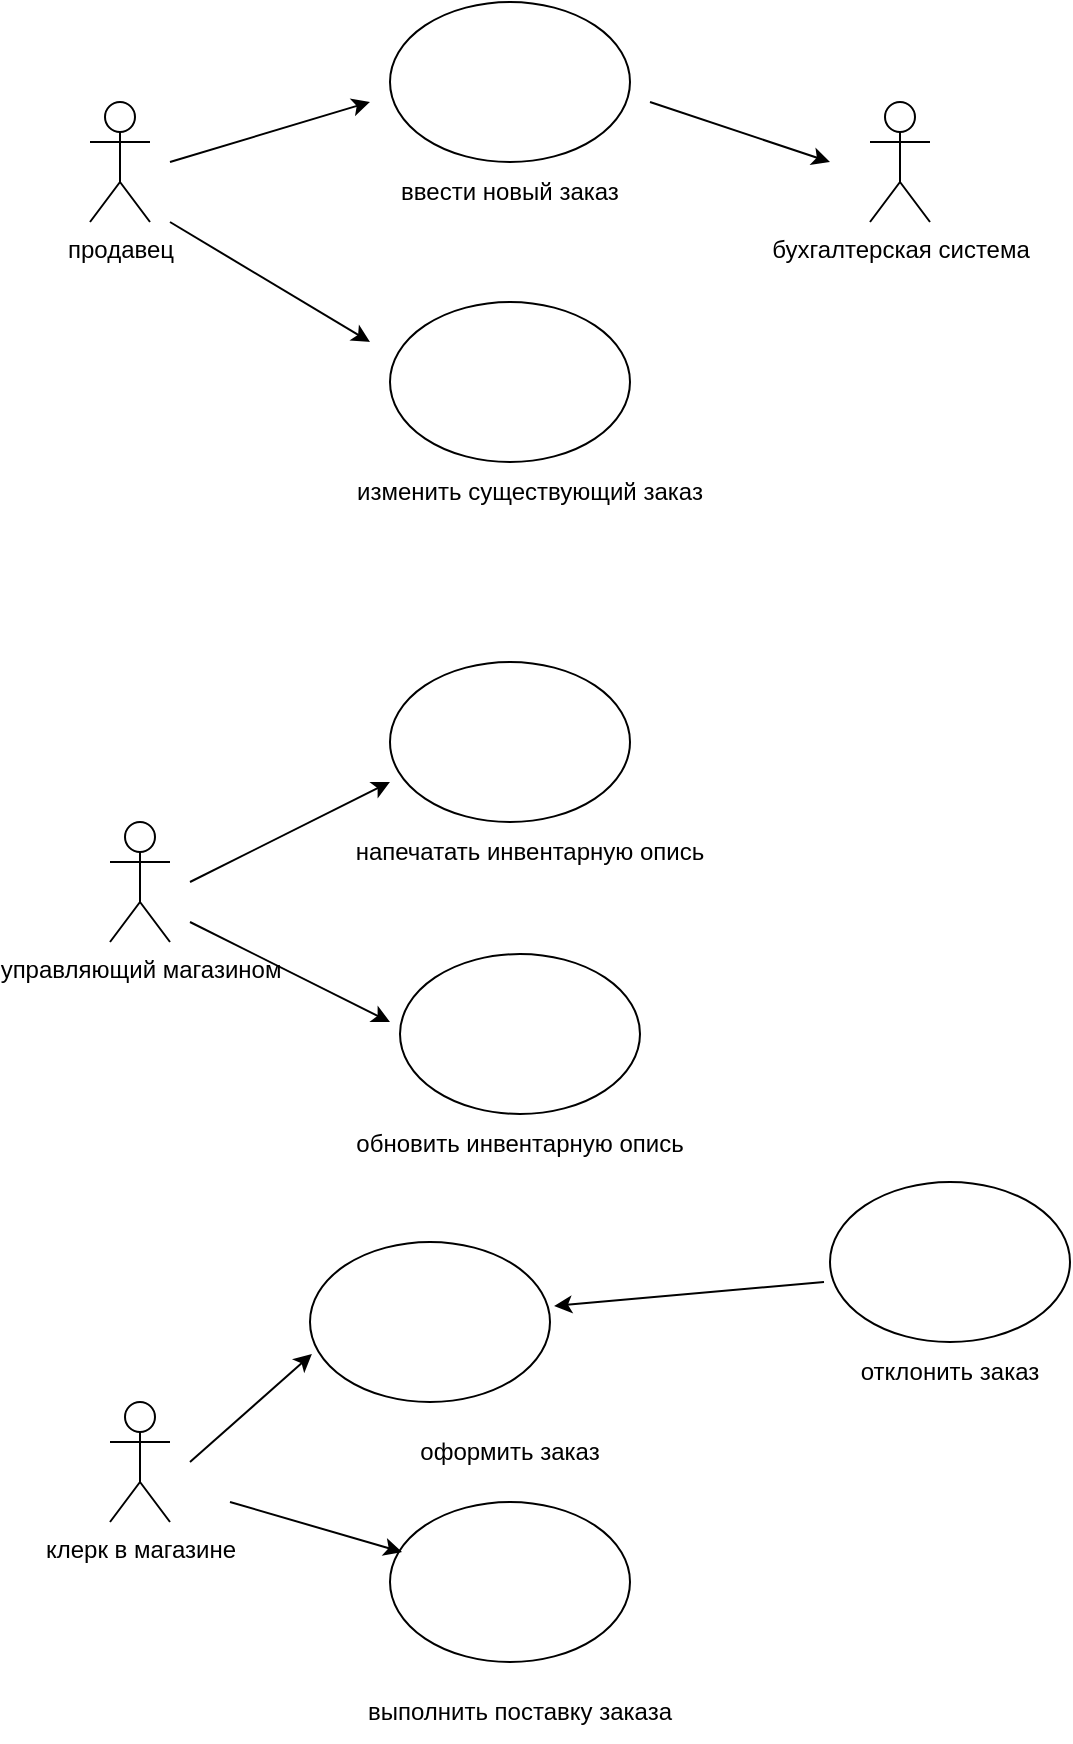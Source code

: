 <mxfile version="20.4.0" type="github" pages="2">
  <diagram name="Page-1" id="e7e014a7-5840-1c2e-5031-d8a46d1fe8dd">
    <mxGraphModel dx="1380" dy="762" grid="1" gridSize="10" guides="1" tooltips="1" connect="1" arrows="1" fold="1" page="1" pageScale="1" pageWidth="2336" pageHeight="1654" background="none" math="0" shadow="0">
      <root>
        <mxCell id="0" />
        <mxCell id="1" parent="0" />
        <mxCell id="MdyELVImYBaChDlTUYfh-43" value="продавец" style="shape=umlActor;verticalLabelPosition=bottom;verticalAlign=top;html=1;outlineConnect=0;fontFamily=Helvetica;" vertex="1" parent="1">
          <mxGeometry x="370" y="320" width="30" height="60" as="geometry" />
        </mxCell>
        <mxCell id="MdyELVImYBaChDlTUYfh-44" value="бухгалтерская система" style="shape=umlActor;verticalLabelPosition=bottom;verticalAlign=top;html=1;outlineConnect=0;" vertex="1" parent="1">
          <mxGeometry x="760" y="320" width="30" height="60" as="geometry" />
        </mxCell>
        <mxCell id="MdyELVImYBaChDlTUYfh-48" value="" style="endArrow=classic;html=1;rounded=0;" edge="1" parent="1">
          <mxGeometry width="50" height="50" relative="1" as="geometry">
            <mxPoint x="410" y="350" as="sourcePoint" />
            <mxPoint x="510" y="320" as="targetPoint" />
          </mxGeometry>
        </mxCell>
        <mxCell id="MdyELVImYBaChDlTUYfh-50" value="" style="endArrow=classic;html=1;rounded=0;" edge="1" parent="1">
          <mxGeometry width="50" height="50" relative="1" as="geometry">
            <mxPoint x="650" y="320" as="sourcePoint" />
            <mxPoint x="740" y="350" as="targetPoint" />
          </mxGeometry>
        </mxCell>
        <mxCell id="MdyELVImYBaChDlTUYfh-53" value="" style="ellipse;whiteSpace=wrap;html=1;" vertex="1" parent="1">
          <mxGeometry x="520" y="420" width="120" height="80" as="geometry" />
        </mxCell>
        <mxCell id="MdyELVImYBaChDlTUYfh-54" value="" style="endArrow=classic;html=1;rounded=0;" edge="1" parent="1">
          <mxGeometry width="50" height="50" relative="1" as="geometry">
            <mxPoint x="410" y="380" as="sourcePoint" />
            <mxPoint x="510" y="440" as="targetPoint" />
          </mxGeometry>
        </mxCell>
        <mxCell id="MdyELVImYBaChDlTUYfh-56" value="" style="group" vertex="1" connectable="0" parent="1">
          <mxGeometry x="520" y="270" width="120" height="110" as="geometry" />
        </mxCell>
        <mxCell id="MdyELVImYBaChDlTUYfh-42" value="" style="ellipse;whiteSpace=wrap;html=1;" vertex="1" parent="MdyELVImYBaChDlTUYfh-56">
          <mxGeometry width="120" height="80" as="geometry" />
        </mxCell>
        <mxCell id="MdyELVImYBaChDlTUYfh-55" value="ввести новый заказ" style="text;html=1;strokeColor=none;fillColor=none;align=center;verticalAlign=middle;whiteSpace=wrap;rounded=0;" vertex="1" parent="MdyELVImYBaChDlTUYfh-56">
          <mxGeometry y="80" width="120" height="30" as="geometry" />
        </mxCell>
        <mxCell id="MdyELVImYBaChDlTUYfh-60" value="изменить существующий заказ" style="text;html=1;strokeColor=none;fillColor=none;align=center;verticalAlign=middle;whiteSpace=wrap;rounded=0;" vertex="1" parent="1">
          <mxGeometry x="490" y="500" width="200" height="30" as="geometry" />
        </mxCell>
        <mxCell id="MdyELVImYBaChDlTUYfh-62" value="управляющий магазином" style="shape=umlActor;verticalLabelPosition=bottom;verticalAlign=top;html=1;outlineConnect=0;fontFamily=Helvetica;" vertex="1" parent="1">
          <mxGeometry x="380" y="680" width="30" height="60" as="geometry" />
        </mxCell>
        <mxCell id="MdyELVImYBaChDlTUYfh-63" value="" style="ellipse;whiteSpace=wrap;html=1;" vertex="1" parent="1">
          <mxGeometry x="520" y="600" width="120" height="80" as="geometry" />
        </mxCell>
        <mxCell id="MdyELVImYBaChDlTUYfh-64" value="" style="ellipse;whiteSpace=wrap;html=1;fontFamily=Helvetica;" vertex="1" parent="1">
          <mxGeometry x="525" y="746" width="120" height="80" as="geometry" />
        </mxCell>
        <mxCell id="MdyELVImYBaChDlTUYfh-65" value="напечатать инвентарную опись" style="text;html=1;strokeColor=none;fillColor=none;align=center;verticalAlign=middle;whiteSpace=wrap;rounded=0;fontFamily=Helvetica;" vertex="1" parent="1">
          <mxGeometry x="500" y="680" width="180" height="30" as="geometry" />
        </mxCell>
        <mxCell id="MdyELVImYBaChDlTUYfh-66" value="обновить инвентарную опись" style="text;html=1;strokeColor=none;fillColor=none;align=center;verticalAlign=middle;whiteSpace=wrap;rounded=0;fontFamily=Helvetica;" vertex="1" parent="1">
          <mxGeometry x="500" y="826" width="170" height="30" as="geometry" />
        </mxCell>
        <mxCell id="MdyELVImYBaChDlTUYfh-68" value="" style="endArrow=classic;html=1;rounded=0;fontFamily=Helvetica;" edge="1" parent="1">
          <mxGeometry width="50" height="50" relative="1" as="geometry">
            <mxPoint x="420" y="710" as="sourcePoint" />
            <mxPoint x="520" y="660" as="targetPoint" />
          </mxGeometry>
        </mxCell>
        <mxCell id="MdyELVImYBaChDlTUYfh-69" value="" style="endArrow=classic;html=1;rounded=0;fontFamily=Helvetica;" edge="1" parent="1">
          <mxGeometry width="50" height="50" relative="1" as="geometry">
            <mxPoint x="420" y="730" as="sourcePoint" />
            <mxPoint x="520" y="780" as="targetPoint" />
          </mxGeometry>
        </mxCell>
        <mxCell id="MdyELVImYBaChDlTUYfh-70" value="" style="ellipse;whiteSpace=wrap;html=1;fontFamily=Helvetica;" vertex="1" parent="1">
          <mxGeometry x="480" y="890" width="120" height="80" as="geometry" />
        </mxCell>
        <mxCell id="MdyELVImYBaChDlTUYfh-71" value="" style="ellipse;whiteSpace=wrap;html=1;fontFamily=Helvetica;" vertex="1" parent="1">
          <mxGeometry x="740" y="860" width="120" height="80" as="geometry" />
        </mxCell>
        <mxCell id="MdyELVImYBaChDlTUYfh-72" value="" style="ellipse;whiteSpace=wrap;html=1;fontFamily=Helvetica;" vertex="1" parent="1">
          <mxGeometry x="520" y="1020" width="120" height="80" as="geometry" />
        </mxCell>
        <mxCell id="MdyELVImYBaChDlTUYfh-73" value="клерк в магазине" style="shape=umlActor;verticalLabelPosition=bottom;verticalAlign=top;html=1;outlineConnect=0;fontFamily=Helvetica;" vertex="1" parent="1">
          <mxGeometry x="380" y="970" width="30" height="60" as="geometry" />
        </mxCell>
        <mxCell id="MdyELVImYBaChDlTUYfh-74" value="оформить заказ" style="text;html=1;strokeColor=none;fillColor=none;align=center;verticalAlign=middle;whiteSpace=wrap;rounded=0;fontFamily=Helvetica;" vertex="1" parent="1">
          <mxGeometry x="530" y="980" width="100" height="30" as="geometry" />
        </mxCell>
        <mxCell id="MdyELVImYBaChDlTUYfh-75" value="отклонить заказ" style="text;html=1;strokeColor=none;fillColor=none;align=center;verticalAlign=middle;whiteSpace=wrap;rounded=0;fontFamily=Helvetica;" vertex="1" parent="1">
          <mxGeometry x="750" y="940" width="100" height="30" as="geometry" />
        </mxCell>
        <mxCell id="MdyELVImYBaChDlTUYfh-76" value="выполнить поставку заказа" style="text;html=1;strokeColor=none;fillColor=none;align=center;verticalAlign=middle;whiteSpace=wrap;rounded=0;fontFamily=Helvetica;" vertex="1" parent="1">
          <mxGeometry x="500" y="1110" width="170" height="30" as="geometry" />
        </mxCell>
        <mxCell id="MdyELVImYBaChDlTUYfh-77" value="" style="endArrow=classic;html=1;rounded=0;fontFamily=Helvetica;entryX=0.008;entryY=0.7;entryDx=0;entryDy=0;entryPerimeter=0;" edge="1" parent="1" target="MdyELVImYBaChDlTUYfh-70">
          <mxGeometry width="50" height="50" relative="1" as="geometry">
            <mxPoint x="420" y="1000" as="sourcePoint" />
            <mxPoint x="510" y="960" as="targetPoint" />
          </mxGeometry>
        </mxCell>
        <mxCell id="MdyELVImYBaChDlTUYfh-78" value="" style="endArrow=classic;html=1;rounded=0;fontFamily=Helvetica;entryX=0.05;entryY=0.313;entryDx=0;entryDy=0;entryPerimeter=0;" edge="1" parent="1" target="MdyELVImYBaChDlTUYfh-72">
          <mxGeometry width="50" height="50" relative="1" as="geometry">
            <mxPoint x="440" y="1020" as="sourcePoint" />
            <mxPoint x="510" y="1050" as="targetPoint" />
          </mxGeometry>
        </mxCell>
        <mxCell id="MdyELVImYBaChDlTUYfh-79" value="" style="endArrow=classic;html=1;rounded=0;fontFamily=Helvetica;entryX=1.017;entryY=0.4;entryDx=0;entryDy=0;entryPerimeter=0;exitX=-0.025;exitY=0.625;exitDx=0;exitDy=0;exitPerimeter=0;" edge="1" parent="1" source="MdyELVImYBaChDlTUYfh-71" target="MdyELVImYBaChDlTUYfh-70">
          <mxGeometry width="50" height="50" relative="1" as="geometry">
            <mxPoint x="730" y="910" as="sourcePoint" />
            <mxPoint x="590" y="900" as="targetPoint" />
          </mxGeometry>
        </mxCell>
      </root>
    </mxGraphModel>
  </diagram>
  <diagram id="TZt0KZbuiwQ-uoSdi7Jp" name="Страница 2">
    <mxGraphModel dx="1380" dy="762" grid="1" gridSize="10" guides="1" tooltips="1" connect="1" arrows="1" fold="1" page="1" pageScale="1" pageWidth="2336" pageHeight="1654" math="0" shadow="0">
      <root>
        <mxCell id="0" />
        <mxCell id="1" parent="0" />
        <mxCell id="gA7hfmUc3e8WT1M9ngBF-1" value="продавец" style="shape=umlActor;verticalLabelPosition=bottom;verticalAlign=top;html=1;outlineConnect=0;fontFamily=Helvetica;" vertex="1" parent="1">
          <mxGeometry x="80" y="117.5" width="30" height="60" as="geometry" />
        </mxCell>
        <mxCell id="gA7hfmUc3e8WT1M9ngBF-2" value="" style="rounded=0;whiteSpace=wrap;html=1;fontFamily=Helvetica;" vertex="1" parent="1">
          <mxGeometry x="200" y="117.5" width="120" height="60" as="geometry" />
        </mxCell>
        <mxCell id="gA7hfmUc3e8WT1M9ngBF-3" value="выбор варианта заказа: выбор заказа" style="text;html=1;strokeColor=none;fillColor=none;align=center;verticalAlign=middle;whiteSpace=wrap;rounded=0;fontFamily=Helvetica;" vertex="1" parent="1">
          <mxGeometry x="210" y="127.5" width="100" height="40" as="geometry" />
        </mxCell>
        <mxCell id="gA7hfmUc3e8WT1M9ngBF-4" value="" style="rounded=0;whiteSpace=wrap;html=1;fontFamily=Helvetica;" vertex="1" parent="1">
          <mxGeometry x="440" y="120" width="120" height="60" as="geometry" />
        </mxCell>
        <mxCell id="gA7hfmUc3e8WT1M9ngBF-5" value="" style="rounded=0;whiteSpace=wrap;html=1;fontFamily=Helvetica;" vertex="1" parent="1">
          <mxGeometry x="680" y="120" width="120" height="60" as="geometry" />
        </mxCell>
        <mxCell id="gA7hfmUc3e8WT1M9ngBF-6" value="форма деталей заказа: заказ деталей" style="text;html=1;strokeColor=none;fillColor=none;align=center;verticalAlign=middle;whiteSpace=wrap;rounded=0;fontFamily=Helvetica;" vertex="1" parent="1">
          <mxGeometry x="455" y="130" width="90" height="40" as="geometry" />
        </mxCell>
        <mxCell id="gA7hfmUc3e8WT1M9ngBF-7" value="управляющий заказами:&lt;br&gt;Упр_заказами" style="text;html=1;strokeColor=none;fillColor=none;align=center;verticalAlign=middle;whiteSpace=wrap;rounded=0;fontFamily=Helvetica;" vertex="1" parent="1">
          <mxGeometry x="690" y="130" width="100" height="40" as="geometry" />
        </mxCell>
        <mxCell id="4fJtjzHt5b-KaEz6fRvZ-2" value="" style="endArrow=none;html=1;rounded=0;fontFamily=Helvetica;entryX=0.5;entryY=1;entryDx=0;entryDy=0;startArrow=none;" edge="1" parent="1" source="4fJtjzHt5b-KaEz6fRvZ-6" target="gA7hfmUc3e8WT1M9ngBF-2">
          <mxGeometry width="50" height="50" relative="1" as="geometry">
            <mxPoint x="380" y="760" as="sourcePoint" />
            <mxPoint x="400" y="180" as="targetPoint" />
          </mxGeometry>
        </mxCell>
        <mxCell id="4fJtjzHt5b-KaEz6fRvZ-3" value="" style="endArrow=none;html=1;rounded=0;fontFamily=Helvetica;entryX=0.5;entryY=1;entryDx=0;entryDy=0;startArrow=none;" edge="1" parent="1" source="4fJtjzHt5b-KaEz6fRvZ-13" target="gA7hfmUc3e8WT1M9ngBF-4">
          <mxGeometry width="50" height="50" relative="1" as="geometry">
            <mxPoint x="660" y="760" as="sourcePoint" />
            <mxPoint x="730" y="430" as="targetPoint" />
          </mxGeometry>
        </mxCell>
        <mxCell id="4fJtjzHt5b-KaEz6fRvZ-4" value="" style="endArrow=none;html=1;rounded=0;fontFamily=Helvetica;entryX=0.5;entryY=1;entryDx=0;entryDy=0;startArrow=none;" edge="1" parent="1" source="4fJtjzHt5b-KaEz6fRvZ-44" target="gA7hfmUc3e8WT1M9ngBF-5">
          <mxGeometry width="50" height="50" relative="1" as="geometry">
            <mxPoint x="740" y="1200" as="sourcePoint" />
            <mxPoint x="730" y="430" as="targetPoint" />
          </mxGeometry>
        </mxCell>
        <mxCell id="4fJtjzHt5b-KaEz6fRvZ-7" value="" style="endArrow=classic;html=1;rounded=0;fontFamily=Helvetica;exitX=1;exitY=0;exitDx=0;exitDy=0;entryX=0;entryY=0;entryDx=0;entryDy=0;" edge="1" parent="1" source="4fJtjzHt5b-KaEz6fRvZ-5" target="4fJtjzHt5b-KaEz6fRvZ-6">
          <mxGeometry width="50" height="50" relative="1" as="geometry">
            <mxPoint x="680" y="480" as="sourcePoint" />
            <mxPoint x="730" y="430" as="targetPoint" />
          </mxGeometry>
        </mxCell>
        <mxCell id="4fJtjzHt5b-KaEz6fRvZ-8" value="1. создать ()" style="text;html=1;strokeColor=none;fillColor=none;align=center;verticalAlign=middle;whiteSpace=wrap;rounded=0;fontFamily=Helvetica;" vertex="1" parent="1">
          <mxGeometry x="115" y="250" width="130" height="30" as="geometry" />
        </mxCell>
        <mxCell id="4fJtjzHt5b-KaEz6fRvZ-9" value="" style="endArrow=none;html=1;rounded=0;fontFamily=Helvetica;startArrow=none;" edge="1" parent="1">
          <mxGeometry width="50" height="50" relative="1" as="geometry">
            <mxPoint x="100" y="280" as="sourcePoint" />
            <mxPoint x="100" y="200" as="targetPoint" />
            <Array as="points" />
          </mxGeometry>
        </mxCell>
        <mxCell id="4fJtjzHt5b-KaEz6fRvZ-6" value="" style="rounded=0;whiteSpace=wrap;html=1;fontFamily=Helvetica;" vertex="1" parent="1">
          <mxGeometry x="250" y="280" width="20" height="40" as="geometry" />
        </mxCell>
        <mxCell id="4fJtjzHt5b-KaEz6fRvZ-10" value="" style="endArrow=none;html=1;rounded=0;fontFamily=Helvetica;entryX=0.5;entryY=1;entryDx=0;entryDy=0;startArrow=none;" edge="1" parent="1" source="4fJtjzHt5b-KaEz6fRvZ-12" target="4fJtjzHt5b-KaEz6fRvZ-6">
          <mxGeometry width="50" height="50" relative="1" as="geometry">
            <mxPoint x="380" y="760" as="sourcePoint" />
            <mxPoint x="380" y="180" as="targetPoint" />
          </mxGeometry>
        </mxCell>
        <mxCell id="4fJtjzHt5b-KaEz6fRvZ-5" value="" style="rounded=0;whiteSpace=wrap;html=1;fontFamily=Helvetica;" vertex="1" parent="1">
          <mxGeometry x="90" y="280" width="20" height="60" as="geometry" />
        </mxCell>
        <mxCell id="4fJtjzHt5b-KaEz6fRvZ-11" value="" style="endArrow=none;html=1;rounded=0;fontFamily=Helvetica;startArrow=none;" edge="1" parent="1" target="4fJtjzHt5b-KaEz6fRvZ-5">
          <mxGeometry width="50" height="50" relative="1" as="geometry">
            <mxPoint x="100" y="480" as="sourcePoint" />
            <mxPoint x="180" y="200" as="targetPoint" />
          </mxGeometry>
        </mxCell>
        <mxCell id="4fJtjzHt5b-KaEz6fRvZ-14" value="" style="endArrow=classic;html=1;rounded=0;fontFamily=Helvetica;exitX=1;exitY=0;exitDx=0;exitDy=0;entryX=0;entryY=0;entryDx=0;entryDy=0;" edge="1" parent="1" source="4fJtjzHt5b-KaEz6fRvZ-12" target="4fJtjzHt5b-KaEz6fRvZ-13">
          <mxGeometry width="50" height="50" relative="1" as="geometry">
            <mxPoint x="400" y="380" as="sourcePoint" />
            <mxPoint x="450" y="330" as="targetPoint" />
          </mxGeometry>
        </mxCell>
        <mxCell id="4fJtjzHt5b-KaEz6fRvZ-15" value="2. открыть ()" style="text;html=1;strokeColor=none;fillColor=none;align=center;verticalAlign=middle;whiteSpace=wrap;rounded=0;fontFamily=Helvetica;" vertex="1" parent="1">
          <mxGeometry x="340" y="330" width="110" height="30" as="geometry" />
        </mxCell>
        <mxCell id="4fJtjzHt5b-KaEz6fRvZ-12" value="" style="rounded=0;whiteSpace=wrap;html=1;fontFamily=Helvetica;" vertex="1" parent="1">
          <mxGeometry x="250" y="360" width="20" height="60" as="geometry" />
        </mxCell>
        <mxCell id="4fJtjzHt5b-KaEz6fRvZ-18" value="" style="endArrow=none;html=1;rounded=0;fontFamily=Helvetica;entryX=0.5;entryY=1;entryDx=0;entryDy=0;" edge="1" parent="1" target="4fJtjzHt5b-KaEz6fRvZ-12">
          <mxGeometry width="50" height="50" relative="1" as="geometry">
            <mxPoint x="260" y="1200" as="sourcePoint" />
            <mxPoint x="380" y="320" as="targetPoint" />
            <Array as="points">
              <mxPoint x="260" y="1320" />
              <mxPoint x="260" y="1200" />
            </Array>
          </mxGeometry>
        </mxCell>
        <mxCell id="4fJtjzHt5b-KaEz6fRvZ-13" value="" style="rounded=0;whiteSpace=wrap;html=1;fontFamily=Helvetica;" vertex="1" parent="1">
          <mxGeometry x="490" y="360" width="20" height="40" as="geometry" />
        </mxCell>
        <mxCell id="4fJtjzHt5b-KaEz6fRvZ-19" value="" style="endArrow=none;html=1;rounded=0;fontFamily=Helvetica;entryX=0.5;entryY=1;entryDx=0;entryDy=0;startArrow=none;" edge="1" parent="1" target="4fJtjzHt5b-KaEz6fRvZ-13">
          <mxGeometry width="50" height="50" relative="1" as="geometry">
            <mxPoint x="500" y="560" as="sourcePoint" />
            <mxPoint x="660" y="180" as="targetPoint" />
            <Array as="points">
              <mxPoint x="500" y="520" />
            </Array>
          </mxGeometry>
        </mxCell>
        <mxCell id="4fJtjzHt5b-KaEz6fRvZ-21" value="" style="endArrow=none;html=1;rounded=0;fontFamily=Helvetica;startArrow=none;" edge="1" parent="1" source="4fJtjzHt5b-KaEz6fRvZ-32">
          <mxGeometry width="50" height="50" relative="1" as="geometry">
            <mxPoint x="95" y="1180" as="sourcePoint" />
            <mxPoint x="100" y="480" as="targetPoint" />
          </mxGeometry>
        </mxCell>
        <mxCell id="4fJtjzHt5b-KaEz6fRvZ-25" value="" style="endArrow=classic;html=1;rounded=0;fontFamily=Helvetica;exitX=0.25;exitY=0;exitDx=0;exitDy=0;entryX=0;entryY=0;entryDx=0;entryDy=0;" edge="1" parent="1" source="JeUlA54AwHIkrFs78cri-16" target="4fJtjzHt5b-KaEz6fRvZ-24">
          <mxGeometry width="50" height="50" relative="1" as="geometry">
            <mxPoint x="110" y="480" as="sourcePoint" />
            <mxPoint x="730" y="400" as="targetPoint" />
          </mxGeometry>
        </mxCell>
        <mxCell id="4fJtjzHt5b-KaEz6fRvZ-26" value="3. ввести номер заказа, заказчика и число заказываемых предметов ()" style="text;html=1;strokeColor=none;fillColor=none;align=center;verticalAlign=middle;whiteSpace=wrap;rounded=0;fontFamily=Helvetica;" vertex="1" parent="1">
          <mxGeometry x="515" y="450" width="420" height="30" as="geometry" />
        </mxCell>
        <mxCell id="4fJtjzHt5b-KaEz6fRvZ-30" value="" style="endArrow=none;html=1;rounded=0;fontFamily=Helvetica;" edge="1" parent="1">
          <mxGeometry width="50" height="50" relative="1" as="geometry">
            <mxPoint x="660" y="760" as="sourcePoint" />
            <mxPoint x="660" y="760" as="targetPoint" />
            <Array as="points" />
          </mxGeometry>
        </mxCell>
        <mxCell id="4fJtjzHt5b-KaEz6fRvZ-31" value="" style="endArrow=none;html=1;rounded=0;fontFamily=Helvetica;startArrow=none;" edge="1" parent="1" source="4fJtjzHt5b-KaEz6fRvZ-33">
          <mxGeometry width="50" height="50" relative="1" as="geometry">
            <mxPoint x="660" y="630" as="sourcePoint" />
            <mxPoint x="500" y="560" as="targetPoint" />
          </mxGeometry>
        </mxCell>
        <mxCell id="4fJtjzHt5b-KaEz6fRvZ-34" value="" style="endArrow=classic;html=1;rounded=0;fontFamily=Helvetica;exitX=0.75;exitY=0;exitDx=0;exitDy=0;entryX=0;entryY=0;entryDx=0;entryDy=0;" edge="1" parent="1" source="4fJtjzHt5b-KaEz6fRvZ-32" target="4fJtjzHt5b-KaEz6fRvZ-33">
          <mxGeometry width="50" height="50" relative="1" as="geometry">
            <mxPoint x="680" y="640" as="sourcePoint" />
            <mxPoint x="390" y="600" as="targetPoint" />
          </mxGeometry>
        </mxCell>
        <mxCell id="4fJtjzHt5b-KaEz6fRvZ-37" value="4. сохранить заказ ()" style="text;html=1;strokeColor=none;fillColor=none;align=center;verticalAlign=middle;whiteSpace=wrap;rounded=0;fontFamily=Helvetica;" vertex="1" parent="1">
          <mxGeometry x="170" y="570" width="150" height="30" as="geometry" />
        </mxCell>
        <mxCell id="4fJtjzHt5b-KaEz6fRvZ-33" value="" style="rounded=0;whiteSpace=wrap;html=1;fontFamily=Helvetica;" vertex="1" parent="1">
          <mxGeometry x="490" y="600" width="20" height="40" as="geometry" />
        </mxCell>
        <mxCell id="4fJtjzHt5b-KaEz6fRvZ-41" value="" style="endArrow=none;html=1;rounded=0;fontFamily=Helvetica;exitX=0.5;exitY=1;exitDx=0;exitDy=0;startArrow=none;" edge="1" parent="1" source="4fJtjzHt5b-KaEz6fRvZ-43">
          <mxGeometry width="50" height="50" relative="1" as="geometry">
            <mxPoint x="680" y="630" as="sourcePoint" />
            <mxPoint x="500" y="1310" as="targetPoint" />
          </mxGeometry>
        </mxCell>
        <mxCell id="4fJtjzHt5b-KaEz6fRvZ-45" value="" style="endArrow=classic;html=1;rounded=0;fontFamily=Helvetica;exitX=1;exitY=0;exitDx=0;exitDy=0;entryX=0;entryY=0;entryDx=0;entryDy=0;" edge="1" parent="1" source="4fJtjzHt5b-KaEz6fRvZ-43" target="4fJtjzHt5b-KaEz6fRvZ-44">
          <mxGeometry width="50" height="50" relative="1" as="geometry">
            <mxPoint x="700" y="740" as="sourcePoint" />
            <mxPoint x="750" y="690" as="targetPoint" />
          </mxGeometry>
        </mxCell>
        <mxCell id="4fJtjzHt5b-KaEz6fRvZ-51" value="" style="endArrow=classic;html=1;rounded=0;fontFamily=Helvetica;exitX=1;exitY=0;exitDx=0;exitDy=0;entryX=0;entryY=0;entryDx=0;entryDy=0;" edge="1" parent="1" source="4fJtjzHt5b-KaEz6fRvZ-47" target="4fJtjzHt5b-KaEz6fRvZ-49">
          <mxGeometry width="50" height="50" relative="1" as="geometry">
            <mxPoint x="720" y="870" as="sourcePoint" />
            <mxPoint x="770" y="820" as="targetPoint" />
          </mxGeometry>
        </mxCell>
        <mxCell id="4fJtjzHt5b-KaEz6fRvZ-52" value="" style="endArrow=classic;html=1;rounded=0;fontFamily=Helvetica;exitX=1;exitY=0;exitDx=0;exitDy=0;entryX=0;entryY=0;entryDx=0;entryDy=0;" edge="1" parent="1" source="4fJtjzHt5b-KaEz6fRvZ-48" target="4fJtjzHt5b-KaEz6fRvZ-50">
          <mxGeometry width="50" height="50" relative="1" as="geometry">
            <mxPoint x="790" y="1010" as="sourcePoint" />
            <mxPoint x="840" y="960" as="targetPoint" />
          </mxGeometry>
        </mxCell>
        <mxCell id="4fJtjzHt5b-KaEz6fRvZ-53" value="6. создать новый заказ ()" style="text;html=1;strokeColor=none;fillColor=none;align=center;verticalAlign=middle;whiteSpace=wrap;rounded=0;fontFamily=Helvetica;" vertex="1" parent="1">
          <mxGeometry x="760" y="810" width="180" height="30" as="geometry" />
        </mxCell>
        <mxCell id="4fJtjzHt5b-KaEz6fRvZ-55" value="7.ввести номер заказа, заказчика и число заказываемых предметов ()" style="text;html=1;strokeColor=none;fillColor=none;align=center;verticalAlign=middle;whiteSpace=wrap;rounded=0;fontFamily=Helvetica;" vertex="1" parent="1">
          <mxGeometry x="740" y="930" width="230" height="30" as="geometry" />
        </mxCell>
        <mxCell id="JeUlA54AwHIkrFs78cri-1" value="" style="rounded=0;whiteSpace=wrap;html=1;fontFamily=Helvetica;" vertex="1" parent="1">
          <mxGeometry x="920" y="120" width="120" height="60" as="geometry" />
        </mxCell>
        <mxCell id="JeUlA54AwHIkrFs78cri-2" value="заказ №1234:&lt;br&gt;заказ" style="text;html=1;strokeColor=none;fillColor=none;align=center;verticalAlign=middle;whiteSpace=wrap;rounded=0;fontFamily=Helvetica;" vertex="1" parent="1">
          <mxGeometry x="935" y="130" width="90" height="35" as="geometry" />
        </mxCell>
        <mxCell id="JeUlA54AwHIkrFs78cri-3" value="" style="endArrow=none;html=1;rounded=0;fontFamily=Helvetica;entryX=0.5;entryY=1;entryDx=0;entryDy=0;startArrow=none;" edge="1" parent="1" source="4fJtjzHt5b-KaEz6fRvZ-24" target="JeUlA54AwHIkrFs78cri-1">
          <mxGeometry width="50" height="50" relative="1" as="geometry">
            <mxPoint x="980" y="1200" as="sourcePoint" />
            <mxPoint x="730" y="400" as="targetPoint" />
          </mxGeometry>
        </mxCell>
        <mxCell id="JeUlA54AwHIkrFs78cri-7" value="" style="rounded=0;whiteSpace=wrap;html=1;fontFamily=Helvetica;" vertex="1" parent="1">
          <mxGeometry x="1160" y="120" width="120" height="60" as="geometry" />
        </mxCell>
        <mxCell id="4fJtjzHt5b-KaEz6fRvZ-32" value="" style="rounded=0;whiteSpace=wrap;html=1;fontFamily=Helvetica;" vertex="1" parent="1">
          <mxGeometry x="90" y="600" width="20" height="60" as="geometry" />
        </mxCell>
        <mxCell id="JeUlA54AwHIkrFs78cri-11" value="" style="endArrow=none;html=1;rounded=0;fontFamily=Helvetica;" edge="1" parent="1" target="4fJtjzHt5b-KaEz6fRvZ-32">
          <mxGeometry width="50" height="50" relative="1" as="geometry">
            <mxPoint x="100" y="1320" as="sourcePoint" />
            <mxPoint x="95" y="540" as="targetPoint" />
          </mxGeometry>
        </mxCell>
        <mxCell id="JeUlA54AwHIkrFs78cri-12" value="управляющий транзакциями:&lt;br&gt;Упр_транзакциями" style="text;html=1;strokeColor=none;fillColor=none;align=center;verticalAlign=middle;whiteSpace=wrap;rounded=0;fontFamily=Helvetica;" vertex="1" parent="1">
          <mxGeometry x="1170" y="135" width="100" height="35" as="geometry" />
        </mxCell>
        <mxCell id="4fJtjzHt5b-KaEz6fRvZ-24" value="" style="rounded=0;whiteSpace=wrap;html=1;fontFamily=Helvetica;" vertex="1" parent="1">
          <mxGeometry x="970" y="480" width="20" height="40" as="geometry" />
        </mxCell>
        <mxCell id="JeUlA54AwHIkrFs78cri-13" value="" style="endArrow=none;html=1;rounded=0;fontFamily=Helvetica;entryX=0.5;entryY=1;entryDx=0;entryDy=0;startArrow=none;" edge="1" parent="1" source="4fJtjzHt5b-KaEz6fRvZ-49" target="4fJtjzHt5b-KaEz6fRvZ-24">
          <mxGeometry width="50" height="50" relative="1" as="geometry">
            <mxPoint x="980" y="1200" as="sourcePoint" />
            <mxPoint x="980" y="180" as="targetPoint" />
          </mxGeometry>
        </mxCell>
        <mxCell id="JeUlA54AwHIkrFs78cri-16" value="" style="rounded=0;whiteSpace=wrap;html=1;fontFamily=Helvetica;" vertex="1" parent="1">
          <mxGeometry x="490" y="480" width="20" height="60" as="geometry" />
        </mxCell>
        <mxCell id="4fJtjzHt5b-KaEz6fRvZ-43" value="" style="rounded=0;whiteSpace=wrap;html=1;fontFamily=Helvetica;" vertex="1" parent="1">
          <mxGeometry x="490" y="720" width="20" height="60" as="geometry" />
        </mxCell>
        <mxCell id="JeUlA54AwHIkrFs78cri-17" value="" style="endArrow=none;html=1;rounded=0;fontFamily=Helvetica;exitX=0.5;exitY=1;exitDx=0;exitDy=0;" edge="1" parent="1" source="4fJtjzHt5b-KaEz6fRvZ-33" target="4fJtjzHt5b-KaEz6fRvZ-43">
          <mxGeometry width="50" height="50" relative="1" as="geometry">
            <mxPoint x="500" y="640" as="sourcePoint" />
            <mxPoint x="500" y="1200" as="targetPoint" />
          </mxGeometry>
        </mxCell>
        <mxCell id="4fJtjzHt5b-KaEz6fRvZ-44" value="" style="rounded=0;whiteSpace=wrap;html=1;fontFamily=Helvetica;" vertex="1" parent="1">
          <mxGeometry x="730" y="720" width="20" height="40" as="geometry" />
        </mxCell>
        <mxCell id="JeUlA54AwHIkrFs78cri-18" value="" style="endArrow=none;html=1;rounded=0;fontFamily=Helvetica;entryX=0.5;entryY=1;entryDx=0;entryDy=0;startArrow=none;" edge="1" parent="1" source="4fJtjzHt5b-KaEz6fRvZ-47" target="4fJtjzHt5b-KaEz6fRvZ-44">
          <mxGeometry width="50" height="50" relative="1" as="geometry">
            <mxPoint x="740" y="1200" as="sourcePoint" />
            <mxPoint x="740" y="180" as="targetPoint" />
          </mxGeometry>
        </mxCell>
        <mxCell id="JeUlA54AwHIkrFs78cri-19" value="5. сохранить заказ ()" style="text;html=1;strokeColor=none;fillColor=none;align=center;verticalAlign=middle;whiteSpace=wrap;rounded=0;fontFamily=Helvetica;" vertex="1" parent="1">
          <mxGeometry x="540" y="690" width="140" height="30" as="geometry" />
        </mxCell>
        <mxCell id="JeUlA54AwHIkrFs78cri-20" value="" style="endArrow=none;html=1;rounded=0;fontFamily=Helvetica;entryX=0.5;entryY=1;entryDx=0;entryDy=0;startArrow=none;" edge="1" parent="1" source="JeUlA54AwHIkrFs78cri-30" target="JeUlA54AwHIkrFs78cri-7">
          <mxGeometry width="50" height="50" relative="1" as="geometry">
            <mxPoint x="1220" y="1320" as="sourcePoint" />
            <mxPoint x="1250" y="280" as="targetPoint" />
          </mxGeometry>
        </mxCell>
        <mxCell id="4fJtjzHt5b-KaEz6fRvZ-47" value="" style="rounded=0;whiteSpace=wrap;html=1;fontFamily=Helvetica;" vertex="1" parent="1">
          <mxGeometry x="730" y="840" width="20" height="60" as="geometry" />
        </mxCell>
        <mxCell id="JeUlA54AwHIkrFs78cri-21" value="" style="endArrow=none;html=1;rounded=0;fontFamily=Helvetica;entryX=0.5;entryY=1;entryDx=0;entryDy=0;startArrow=none;" edge="1" parent="1" source="4fJtjzHt5b-KaEz6fRvZ-48" target="4fJtjzHt5b-KaEz6fRvZ-47">
          <mxGeometry width="50" height="50" relative="1" as="geometry">
            <mxPoint x="740" y="1200" as="sourcePoint" />
            <mxPoint x="740" y="760" as="targetPoint" />
          </mxGeometry>
        </mxCell>
        <mxCell id="4fJtjzHt5b-KaEz6fRvZ-49" value="" style="rounded=0;whiteSpace=wrap;html=1;fontFamily=Helvetica;" vertex="1" parent="1">
          <mxGeometry x="970" y="840" width="20" height="40" as="geometry" />
        </mxCell>
        <mxCell id="JeUlA54AwHIkrFs78cri-22" value="" style="endArrow=none;html=1;rounded=0;fontFamily=Helvetica;entryX=0.5;entryY=1;entryDx=0;entryDy=0;startArrow=none;" edge="1" parent="1" source="4fJtjzHt5b-KaEz6fRvZ-50" target="4fJtjzHt5b-KaEz6fRvZ-49">
          <mxGeometry width="50" height="50" relative="1" as="geometry">
            <mxPoint x="980" y="1200" as="sourcePoint" />
            <mxPoint x="980" y="520" as="targetPoint" />
          </mxGeometry>
        </mxCell>
        <mxCell id="4fJtjzHt5b-KaEz6fRvZ-48" value="" style="rounded=0;whiteSpace=wrap;html=1;fontFamily=Helvetica;" vertex="1" parent="1">
          <mxGeometry x="730" y="960" width="20" height="60" as="geometry" />
        </mxCell>
        <mxCell id="JeUlA54AwHIkrFs78cri-23" value="" style="endArrow=none;html=1;rounded=0;fontFamily=Helvetica;entryX=0.5;entryY=1;entryDx=0;entryDy=0;" edge="1" parent="1" target="4fJtjzHt5b-KaEz6fRvZ-48">
          <mxGeometry width="50" height="50" relative="1" as="geometry">
            <mxPoint x="740" y="1320" as="sourcePoint" />
            <mxPoint x="740" y="900" as="targetPoint" />
          </mxGeometry>
        </mxCell>
        <mxCell id="4fJtjzHt5b-KaEz6fRvZ-50" value="" style="rounded=0;whiteSpace=wrap;html=1;fontFamily=Helvetica;" vertex="1" parent="1">
          <mxGeometry x="970" y="960" width="20" height="40" as="geometry" />
        </mxCell>
        <mxCell id="JeUlA54AwHIkrFs78cri-24" value="" style="endArrow=none;html=1;rounded=0;fontFamily=Helvetica;entryX=0.5;entryY=1;entryDx=0;entryDy=0;startArrow=none;" edge="1" parent="1" source="JeUlA54AwHIkrFs78cri-29" target="4fJtjzHt5b-KaEz6fRvZ-50">
          <mxGeometry width="50" height="50" relative="1" as="geometry">
            <mxPoint x="980" y="1320" as="sourcePoint" />
            <mxPoint x="980" y="880" as="targetPoint" />
          </mxGeometry>
        </mxCell>
        <mxCell id="JeUlA54AwHIkrFs78cri-25" value="" style="rounded=0;whiteSpace=wrap;html=1;fontFamily=Helvetica;" vertex="1" parent="1">
          <mxGeometry x="730" y="1080" width="20" height="60" as="geometry" />
        </mxCell>
        <mxCell id="JeUlA54AwHIkrFs78cri-26" value="" style="rounded=0;whiteSpace=wrap;html=1;fontFamily=Helvetica;" vertex="1" parent="1">
          <mxGeometry x="1210" y="1080" width="20" height="40" as="geometry" />
        </mxCell>
        <mxCell id="JeUlA54AwHIkrFs78cri-27" value="" style="endArrow=classic;html=1;rounded=0;fontFamily=Helvetica;exitX=1;exitY=0;exitDx=0;exitDy=0;entryX=0;entryY=0;entryDx=0;entryDy=0;" edge="1" parent="1" source="JeUlA54AwHIkrFs78cri-25" target="JeUlA54AwHIkrFs78cri-26">
          <mxGeometry width="50" height="50" relative="1" as="geometry">
            <mxPoint x="780" y="1110" as="sourcePoint" />
            <mxPoint x="830" y="1060" as="targetPoint" />
          </mxGeometry>
        </mxCell>
        <mxCell id="JeUlA54AwHIkrFs78cri-28" value="8. сохранить заказ ()" style="text;html=1;strokeColor=none;fillColor=none;align=center;verticalAlign=middle;whiteSpace=wrap;rounded=0;fontFamily=Helvetica;" vertex="1" parent="1">
          <mxGeometry x="780" y="1050" width="240" height="30" as="geometry" />
        </mxCell>
        <mxCell id="JeUlA54AwHIkrFs78cri-29" value="" style="rounded=0;whiteSpace=wrap;html=1;fontFamily=Helvetica;" vertex="1" parent="1">
          <mxGeometry x="970" y="1180" width="20" height="60" as="geometry" />
        </mxCell>
        <mxCell id="JeUlA54AwHIkrFs78cri-31" value="" style="endArrow=none;html=1;rounded=0;fontFamily=Helvetica;entryX=0.5;entryY=1;entryDx=0;entryDy=0;" edge="1" parent="1" target="JeUlA54AwHIkrFs78cri-29">
          <mxGeometry width="50" height="50" relative="1" as="geometry">
            <mxPoint x="980" y="1320" as="sourcePoint" />
            <mxPoint x="980" y="1000" as="targetPoint" />
          </mxGeometry>
        </mxCell>
        <mxCell id="JeUlA54AwHIkrFs78cri-30" value="" style="rounded=0;whiteSpace=wrap;html=1;fontFamily=Helvetica;" vertex="1" parent="1">
          <mxGeometry x="1210" y="1180" width="20" height="40" as="geometry" />
        </mxCell>
        <mxCell id="JeUlA54AwHIkrFs78cri-32" value="" style="endArrow=none;html=1;rounded=0;fontFamily=Helvetica;entryX=0.5;entryY=1;entryDx=0;entryDy=0;" edge="1" parent="1" target="JeUlA54AwHIkrFs78cri-30">
          <mxGeometry width="50" height="50" relative="1" as="geometry">
            <mxPoint x="1220" y="1320" as="sourcePoint" />
            <mxPoint x="1220" y="180" as="targetPoint" />
          </mxGeometry>
        </mxCell>
        <mxCell id="JeUlA54AwHIkrFs78cri-33" value="" style="rounded=0;whiteSpace=wrap;html=1;fontFamily=Helvetica;" vertex="1" parent="1">
          <mxGeometry x="1210" y="1280" width="20" height="60" as="geometry" />
        </mxCell>
        <mxCell id="JeUlA54AwHIkrFs78cri-34" value="" style="endArrow=classic;html=1;rounded=0;fontFamily=Helvetica;entryX=0;entryY=0;entryDx=0;entryDy=0;exitX=1;exitY=0;exitDx=0;exitDy=0;" edge="1" parent="1" source="JeUlA54AwHIkrFs78cri-29" target="JeUlA54AwHIkrFs78cri-30">
          <mxGeometry width="50" height="50" relative="1" as="geometry">
            <mxPoint x="680" y="1280" as="sourcePoint" />
            <mxPoint x="730" y="1230" as="targetPoint" />
            <Array as="points">
              <mxPoint x="1090" y="1180" />
            </Array>
          </mxGeometry>
        </mxCell>
        <mxCell id="JeUlA54AwHIkrFs78cri-35" value="9. информация о заказе ()" style="text;html=1;strokeColor=none;fillColor=none;align=center;verticalAlign=middle;whiteSpace=wrap;rounded=0;fontFamily=Helvetica;" vertex="1" parent="1">
          <mxGeometry x="1060" y="1150" width="120" height="20" as="geometry" />
        </mxCell>
      </root>
    </mxGraphModel>
  </diagram>
</mxfile>
